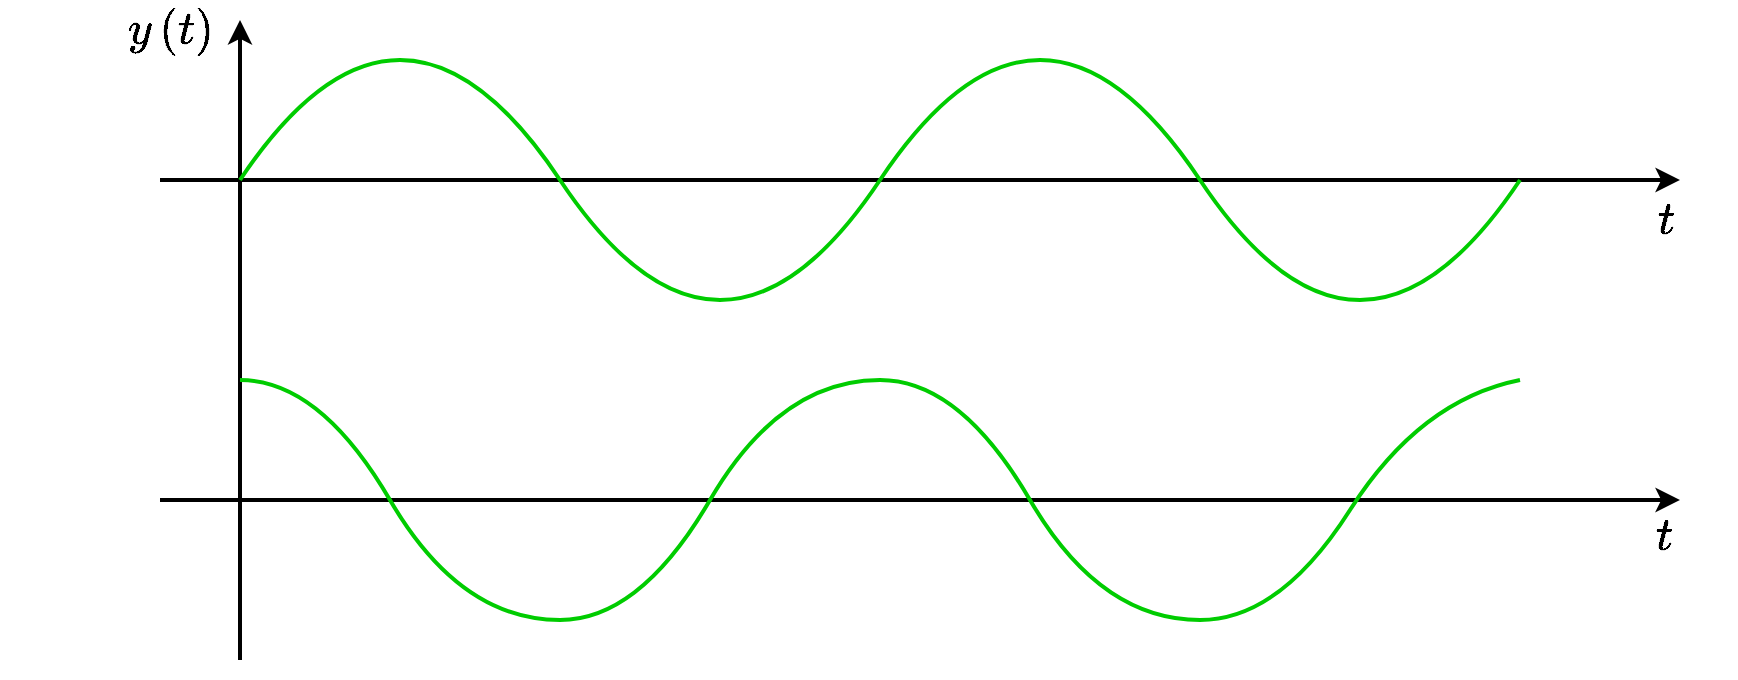 <mxfile version="17.2.4" type="device"><diagram id="8hd7DhLmyJzqcllYhDfC" name="Seite-1"><mxGraphModel dx="1845" dy="674" grid="1" gridSize="10" guides="1" tooltips="1" connect="1" arrows="1" fold="1" page="1" pageScale="1" pageWidth="827" pageHeight="1169" math="1" shadow="0"><root><mxCell id="0"/><mxCell id="1" parent="0"/><mxCell id="qJX-2IzpGZ4hAlXXp4u6-1" value="" style="endArrow=classic;html=1;rounded=0;strokeWidth=2;" edge="1" parent="1"><mxGeometry width="50" height="50" relative="1" as="geometry"><mxPoint x="80" y="360" as="sourcePoint"/><mxPoint x="80" y="40" as="targetPoint"/></mxGeometry></mxCell><mxCell id="qJX-2IzpGZ4hAlXXp4u6-2" value="" style="endArrow=classic;html=1;rounded=0;strokeWidth=2;" edge="1" parent="1"><mxGeometry width="50" height="50" relative="1" as="geometry"><mxPoint x="40" y="280" as="sourcePoint"/><mxPoint x="800" y="280" as="targetPoint"/></mxGeometry></mxCell><mxCell id="qJX-2IzpGZ4hAlXXp4u6-3" value="" style="endArrow=classic;html=1;rounded=0;strokeWidth=2;" edge="1" parent="1"><mxGeometry width="50" height="50" relative="1" as="geometry"><mxPoint x="40" y="120" as="sourcePoint"/><mxPoint x="800" y="120" as="targetPoint"/></mxGeometry></mxCell><mxCell id="qJX-2IzpGZ4hAlXXp4u6-4" value="$$t$$" style="text;html=1;resizable=0;autosize=1;align=center;verticalAlign=middle;points=[];fillColor=none;strokeColor=none;rounded=0;fontSize=20;" vertex="1" parent="1"><mxGeometry x="758" y="124" width="70" height="30" as="geometry"/></mxCell><mxCell id="qJX-2IzpGZ4hAlXXp4u6-5" value="$$t$$" style="text;html=1;resizable=0;autosize=1;align=center;verticalAlign=middle;points=[];fillColor=none;strokeColor=none;rounded=0;fontSize=20;" vertex="1" parent="1"><mxGeometry x="757" y="282" width="70" height="30" as="geometry"/></mxCell><mxCell id="qJX-2IzpGZ4hAlXXp4u6-6" value="$$y\left(t\right)$$" style="text;html=1;resizable=0;autosize=1;align=center;verticalAlign=middle;points=[];fillColor=none;strokeColor=none;rounded=0;fontSize=20;" vertex="1" parent="1"><mxGeometry x="-40" y="30" width="170" height="30" as="geometry"/></mxCell><mxCell id="qJX-2IzpGZ4hAlXXp4u6-7" value="" style="endArrow=none;html=1;fontSize=20;strokeWidth=2;fontColor=#00CC00;strokeColor=#00CC00;curved=1;" edge="1" parent="1"><mxGeometry width="50" height="50" relative="1" as="geometry"><mxPoint x="80" y="120" as="sourcePoint"/><mxPoint x="400" y="120" as="targetPoint"/><Array as="points"><mxPoint x="160"/><mxPoint x="320" y="240"/></Array></mxGeometry></mxCell><mxCell id="qJX-2IzpGZ4hAlXXp4u6-9" value="" style="endArrow=none;html=1;fontSize=20;strokeWidth=2;fontColor=#00CC00;strokeColor=#00CC00;curved=1;" edge="1" parent="1"><mxGeometry width="50" height="50" relative="1" as="geometry"><mxPoint x="400" y="120" as="sourcePoint"/><mxPoint x="720" y="120" as="targetPoint"/><Array as="points"><mxPoint x="480"/><mxPoint x="640" y="240"/></Array></mxGeometry></mxCell><mxCell id="qJX-2IzpGZ4hAlXXp4u6-14" value="" style="endArrow=none;html=1;fontSize=20;fontColor=#00CC00;strokeColor=#00CC00;strokeWidth=2;curved=1;" edge="1" parent="1"><mxGeometry width="50" height="50" relative="1" as="geometry"><mxPoint x="80" y="220" as="sourcePoint"/><mxPoint x="240" y="340" as="targetPoint"/><Array as="points"><mxPoint x="120" y="220"/><mxPoint x="190" y="340"/></Array></mxGeometry></mxCell><mxCell id="qJX-2IzpGZ4hAlXXp4u6-15" value="" style="endArrow=none;html=1;fontSize=20;fontColor=#00CC00;strokeColor=#00CC00;strokeWidth=2;curved=1;" edge="1" parent="1"><mxGeometry width="50" height="50" relative="1" as="geometry"><mxPoint x="400" y="220" as="sourcePoint"/><mxPoint x="560" y="340" as="targetPoint"/><Array as="points"><mxPoint x="440" y="220"/><mxPoint x="510" y="340"/></Array></mxGeometry></mxCell><mxCell id="qJX-2IzpGZ4hAlXXp4u6-16" value="" style="endArrow=none;html=1;fontSize=20;fontColor=#00CC00;strokeColor=#00CC00;strokeWidth=2;curved=1;" edge="1" parent="1"><mxGeometry width="50" height="50" relative="1" as="geometry"><mxPoint x="240" y="340" as="sourcePoint"/><mxPoint x="400" y="220" as="targetPoint"/><Array as="points"><mxPoint x="280" y="340"/><mxPoint x="350" y="220"/></Array></mxGeometry></mxCell><mxCell id="qJX-2IzpGZ4hAlXXp4u6-17" value="" style="endArrow=none;html=1;fontSize=20;fontColor=#00CC00;strokeColor=#00CC00;strokeWidth=2;curved=1;" edge="1" parent="1"><mxGeometry width="50" height="50" relative="1" as="geometry"><mxPoint x="560" y="340" as="sourcePoint"/><mxPoint x="720" y="220" as="targetPoint"/><Array as="points"><mxPoint x="600" y="340"/><mxPoint x="670" y="230"/></Array></mxGeometry></mxCell></root></mxGraphModel></diagram></mxfile>
